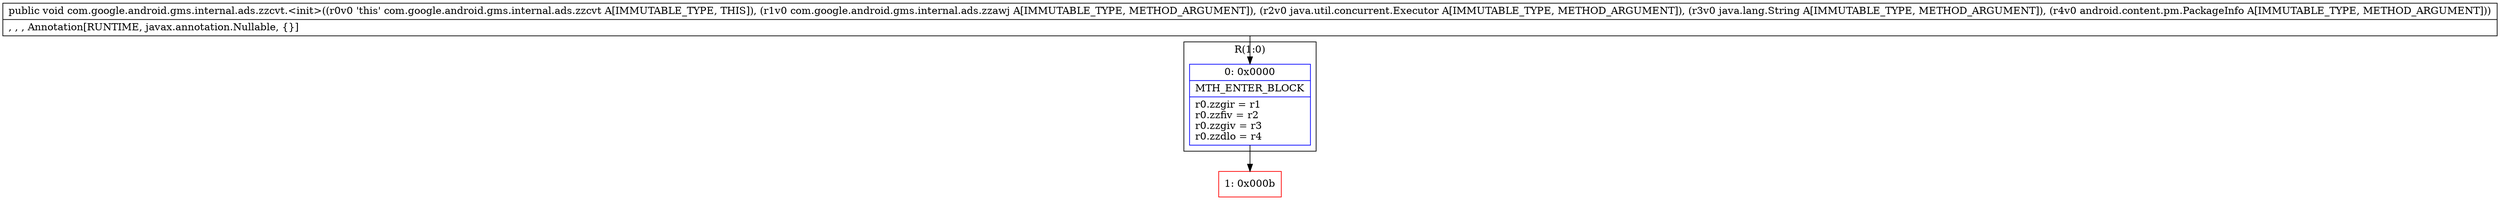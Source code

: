 digraph "CFG forcom.google.android.gms.internal.ads.zzcvt.\<init\>(Lcom\/google\/android\/gms\/internal\/ads\/zzawj;Ljava\/util\/concurrent\/Executor;Ljava\/lang\/String;Landroid\/content\/pm\/PackageInfo;)V" {
subgraph cluster_Region_2142211265 {
label = "R(1:0)";
node [shape=record,color=blue];
Node_0 [shape=record,label="{0\:\ 0x0000|MTH_ENTER_BLOCK\l|r0.zzgir = r1\lr0.zzfiv = r2\lr0.zzgiv = r3\lr0.zzdlo = r4\l}"];
}
Node_1 [shape=record,color=red,label="{1\:\ 0x000b}"];
MethodNode[shape=record,label="{public void com.google.android.gms.internal.ads.zzcvt.\<init\>((r0v0 'this' com.google.android.gms.internal.ads.zzcvt A[IMMUTABLE_TYPE, THIS]), (r1v0 com.google.android.gms.internal.ads.zzawj A[IMMUTABLE_TYPE, METHOD_ARGUMENT]), (r2v0 java.util.concurrent.Executor A[IMMUTABLE_TYPE, METHOD_ARGUMENT]), (r3v0 java.lang.String A[IMMUTABLE_TYPE, METHOD_ARGUMENT]), (r4v0 android.content.pm.PackageInfo A[IMMUTABLE_TYPE, METHOD_ARGUMENT]))  | , , , Annotation[RUNTIME, javax.annotation.Nullable, \{\}]\l}"];
MethodNode -> Node_0;
Node_0 -> Node_1;
}

